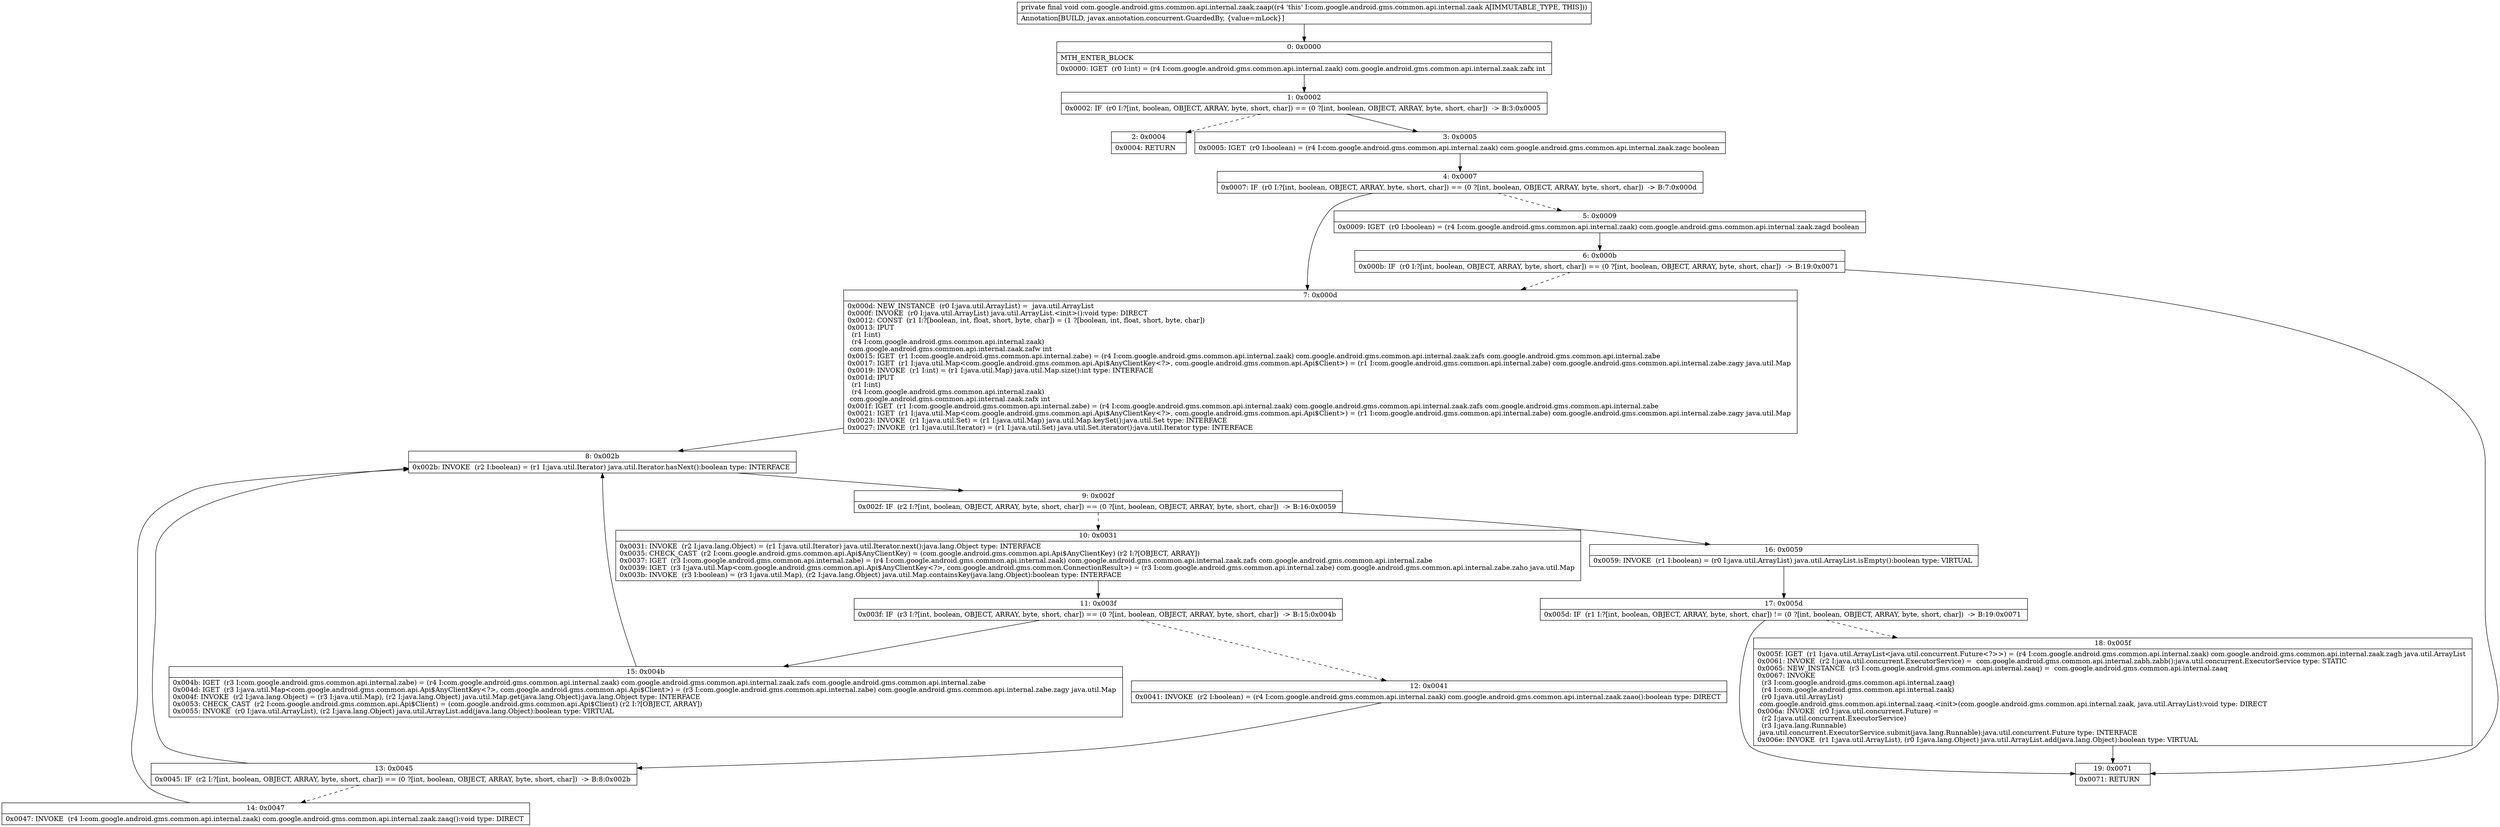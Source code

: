 digraph "CFG forcom.google.android.gms.common.api.internal.zaak.zaap()V" {
Node_0 [shape=record,label="{0\:\ 0x0000|MTH_ENTER_BLOCK\l|0x0000: IGET  (r0 I:int) = (r4 I:com.google.android.gms.common.api.internal.zaak) com.google.android.gms.common.api.internal.zaak.zafx int \l}"];
Node_1 [shape=record,label="{1\:\ 0x0002|0x0002: IF  (r0 I:?[int, boolean, OBJECT, ARRAY, byte, short, char]) == (0 ?[int, boolean, OBJECT, ARRAY, byte, short, char])  \-\> B:3:0x0005 \l}"];
Node_2 [shape=record,label="{2\:\ 0x0004|0x0004: RETURN   \l}"];
Node_3 [shape=record,label="{3\:\ 0x0005|0x0005: IGET  (r0 I:boolean) = (r4 I:com.google.android.gms.common.api.internal.zaak) com.google.android.gms.common.api.internal.zaak.zagc boolean \l}"];
Node_4 [shape=record,label="{4\:\ 0x0007|0x0007: IF  (r0 I:?[int, boolean, OBJECT, ARRAY, byte, short, char]) == (0 ?[int, boolean, OBJECT, ARRAY, byte, short, char])  \-\> B:7:0x000d \l}"];
Node_5 [shape=record,label="{5\:\ 0x0009|0x0009: IGET  (r0 I:boolean) = (r4 I:com.google.android.gms.common.api.internal.zaak) com.google.android.gms.common.api.internal.zaak.zagd boolean \l}"];
Node_6 [shape=record,label="{6\:\ 0x000b|0x000b: IF  (r0 I:?[int, boolean, OBJECT, ARRAY, byte, short, char]) == (0 ?[int, boolean, OBJECT, ARRAY, byte, short, char])  \-\> B:19:0x0071 \l}"];
Node_7 [shape=record,label="{7\:\ 0x000d|0x000d: NEW_INSTANCE  (r0 I:java.util.ArrayList) =  java.util.ArrayList \l0x000f: INVOKE  (r0 I:java.util.ArrayList) java.util.ArrayList.\<init\>():void type: DIRECT \l0x0012: CONST  (r1 I:?[boolean, int, float, short, byte, char]) = (1 ?[boolean, int, float, short, byte, char]) \l0x0013: IPUT  \l  (r1 I:int)\l  (r4 I:com.google.android.gms.common.api.internal.zaak)\l com.google.android.gms.common.api.internal.zaak.zafw int \l0x0015: IGET  (r1 I:com.google.android.gms.common.api.internal.zabe) = (r4 I:com.google.android.gms.common.api.internal.zaak) com.google.android.gms.common.api.internal.zaak.zafs com.google.android.gms.common.api.internal.zabe \l0x0017: IGET  (r1 I:java.util.Map\<com.google.android.gms.common.api.Api$AnyClientKey\<?\>, com.google.android.gms.common.api.Api$Client\>) = (r1 I:com.google.android.gms.common.api.internal.zabe) com.google.android.gms.common.api.internal.zabe.zagy java.util.Map \l0x0019: INVOKE  (r1 I:int) = (r1 I:java.util.Map) java.util.Map.size():int type: INTERFACE \l0x001d: IPUT  \l  (r1 I:int)\l  (r4 I:com.google.android.gms.common.api.internal.zaak)\l com.google.android.gms.common.api.internal.zaak.zafx int \l0x001f: IGET  (r1 I:com.google.android.gms.common.api.internal.zabe) = (r4 I:com.google.android.gms.common.api.internal.zaak) com.google.android.gms.common.api.internal.zaak.zafs com.google.android.gms.common.api.internal.zabe \l0x0021: IGET  (r1 I:java.util.Map\<com.google.android.gms.common.api.Api$AnyClientKey\<?\>, com.google.android.gms.common.api.Api$Client\>) = (r1 I:com.google.android.gms.common.api.internal.zabe) com.google.android.gms.common.api.internal.zabe.zagy java.util.Map \l0x0023: INVOKE  (r1 I:java.util.Set) = (r1 I:java.util.Map) java.util.Map.keySet():java.util.Set type: INTERFACE \l0x0027: INVOKE  (r1 I:java.util.Iterator) = (r1 I:java.util.Set) java.util.Set.iterator():java.util.Iterator type: INTERFACE \l}"];
Node_8 [shape=record,label="{8\:\ 0x002b|0x002b: INVOKE  (r2 I:boolean) = (r1 I:java.util.Iterator) java.util.Iterator.hasNext():boolean type: INTERFACE \l}"];
Node_9 [shape=record,label="{9\:\ 0x002f|0x002f: IF  (r2 I:?[int, boolean, OBJECT, ARRAY, byte, short, char]) == (0 ?[int, boolean, OBJECT, ARRAY, byte, short, char])  \-\> B:16:0x0059 \l}"];
Node_10 [shape=record,label="{10\:\ 0x0031|0x0031: INVOKE  (r2 I:java.lang.Object) = (r1 I:java.util.Iterator) java.util.Iterator.next():java.lang.Object type: INTERFACE \l0x0035: CHECK_CAST  (r2 I:com.google.android.gms.common.api.Api$AnyClientKey) = (com.google.android.gms.common.api.Api$AnyClientKey) (r2 I:?[OBJECT, ARRAY]) \l0x0037: IGET  (r3 I:com.google.android.gms.common.api.internal.zabe) = (r4 I:com.google.android.gms.common.api.internal.zaak) com.google.android.gms.common.api.internal.zaak.zafs com.google.android.gms.common.api.internal.zabe \l0x0039: IGET  (r3 I:java.util.Map\<com.google.android.gms.common.api.Api$AnyClientKey\<?\>, com.google.android.gms.common.ConnectionResult\>) = (r3 I:com.google.android.gms.common.api.internal.zabe) com.google.android.gms.common.api.internal.zabe.zaho java.util.Map \l0x003b: INVOKE  (r3 I:boolean) = (r3 I:java.util.Map), (r2 I:java.lang.Object) java.util.Map.containsKey(java.lang.Object):boolean type: INTERFACE \l}"];
Node_11 [shape=record,label="{11\:\ 0x003f|0x003f: IF  (r3 I:?[int, boolean, OBJECT, ARRAY, byte, short, char]) == (0 ?[int, boolean, OBJECT, ARRAY, byte, short, char])  \-\> B:15:0x004b \l}"];
Node_12 [shape=record,label="{12\:\ 0x0041|0x0041: INVOKE  (r2 I:boolean) = (r4 I:com.google.android.gms.common.api.internal.zaak) com.google.android.gms.common.api.internal.zaak.zaao():boolean type: DIRECT \l}"];
Node_13 [shape=record,label="{13\:\ 0x0045|0x0045: IF  (r2 I:?[int, boolean, OBJECT, ARRAY, byte, short, char]) == (0 ?[int, boolean, OBJECT, ARRAY, byte, short, char])  \-\> B:8:0x002b \l}"];
Node_14 [shape=record,label="{14\:\ 0x0047|0x0047: INVOKE  (r4 I:com.google.android.gms.common.api.internal.zaak) com.google.android.gms.common.api.internal.zaak.zaaq():void type: DIRECT \l}"];
Node_15 [shape=record,label="{15\:\ 0x004b|0x004b: IGET  (r3 I:com.google.android.gms.common.api.internal.zabe) = (r4 I:com.google.android.gms.common.api.internal.zaak) com.google.android.gms.common.api.internal.zaak.zafs com.google.android.gms.common.api.internal.zabe \l0x004d: IGET  (r3 I:java.util.Map\<com.google.android.gms.common.api.Api$AnyClientKey\<?\>, com.google.android.gms.common.api.Api$Client\>) = (r3 I:com.google.android.gms.common.api.internal.zabe) com.google.android.gms.common.api.internal.zabe.zagy java.util.Map \l0x004f: INVOKE  (r2 I:java.lang.Object) = (r3 I:java.util.Map), (r2 I:java.lang.Object) java.util.Map.get(java.lang.Object):java.lang.Object type: INTERFACE \l0x0053: CHECK_CAST  (r2 I:com.google.android.gms.common.api.Api$Client) = (com.google.android.gms.common.api.Api$Client) (r2 I:?[OBJECT, ARRAY]) \l0x0055: INVOKE  (r0 I:java.util.ArrayList), (r2 I:java.lang.Object) java.util.ArrayList.add(java.lang.Object):boolean type: VIRTUAL \l}"];
Node_16 [shape=record,label="{16\:\ 0x0059|0x0059: INVOKE  (r1 I:boolean) = (r0 I:java.util.ArrayList) java.util.ArrayList.isEmpty():boolean type: VIRTUAL \l}"];
Node_17 [shape=record,label="{17\:\ 0x005d|0x005d: IF  (r1 I:?[int, boolean, OBJECT, ARRAY, byte, short, char]) != (0 ?[int, boolean, OBJECT, ARRAY, byte, short, char])  \-\> B:19:0x0071 \l}"];
Node_18 [shape=record,label="{18\:\ 0x005f|0x005f: IGET  (r1 I:java.util.ArrayList\<java.util.concurrent.Future\<?\>\>) = (r4 I:com.google.android.gms.common.api.internal.zaak) com.google.android.gms.common.api.internal.zaak.zagh java.util.ArrayList \l0x0061: INVOKE  (r2 I:java.util.concurrent.ExecutorService) =  com.google.android.gms.common.api.internal.zabh.zabb():java.util.concurrent.ExecutorService type: STATIC \l0x0065: NEW_INSTANCE  (r3 I:com.google.android.gms.common.api.internal.zaaq) =  com.google.android.gms.common.api.internal.zaaq \l0x0067: INVOKE  \l  (r3 I:com.google.android.gms.common.api.internal.zaaq)\l  (r4 I:com.google.android.gms.common.api.internal.zaak)\l  (r0 I:java.util.ArrayList)\l com.google.android.gms.common.api.internal.zaaq.\<init\>(com.google.android.gms.common.api.internal.zaak, java.util.ArrayList):void type: DIRECT \l0x006a: INVOKE  (r0 I:java.util.concurrent.Future) = \l  (r2 I:java.util.concurrent.ExecutorService)\l  (r3 I:java.lang.Runnable)\l java.util.concurrent.ExecutorService.submit(java.lang.Runnable):java.util.concurrent.Future type: INTERFACE \l0x006e: INVOKE  (r1 I:java.util.ArrayList), (r0 I:java.lang.Object) java.util.ArrayList.add(java.lang.Object):boolean type: VIRTUAL \l}"];
Node_19 [shape=record,label="{19\:\ 0x0071|0x0071: RETURN   \l}"];
MethodNode[shape=record,label="{private final void com.google.android.gms.common.api.internal.zaak.zaap((r4 'this' I:com.google.android.gms.common.api.internal.zaak A[IMMUTABLE_TYPE, THIS]))  | Annotation[BUILD, javax.annotation.concurrent.GuardedBy, \{value=mLock\}]\l}"];
MethodNode -> Node_0;
Node_0 -> Node_1;
Node_1 -> Node_2[style=dashed];
Node_1 -> Node_3;
Node_3 -> Node_4;
Node_4 -> Node_5[style=dashed];
Node_4 -> Node_7;
Node_5 -> Node_6;
Node_6 -> Node_7[style=dashed];
Node_6 -> Node_19;
Node_7 -> Node_8;
Node_8 -> Node_9;
Node_9 -> Node_10[style=dashed];
Node_9 -> Node_16;
Node_10 -> Node_11;
Node_11 -> Node_12[style=dashed];
Node_11 -> Node_15;
Node_12 -> Node_13;
Node_13 -> Node_8;
Node_13 -> Node_14[style=dashed];
Node_14 -> Node_8;
Node_15 -> Node_8;
Node_16 -> Node_17;
Node_17 -> Node_18[style=dashed];
Node_17 -> Node_19;
Node_18 -> Node_19;
}

